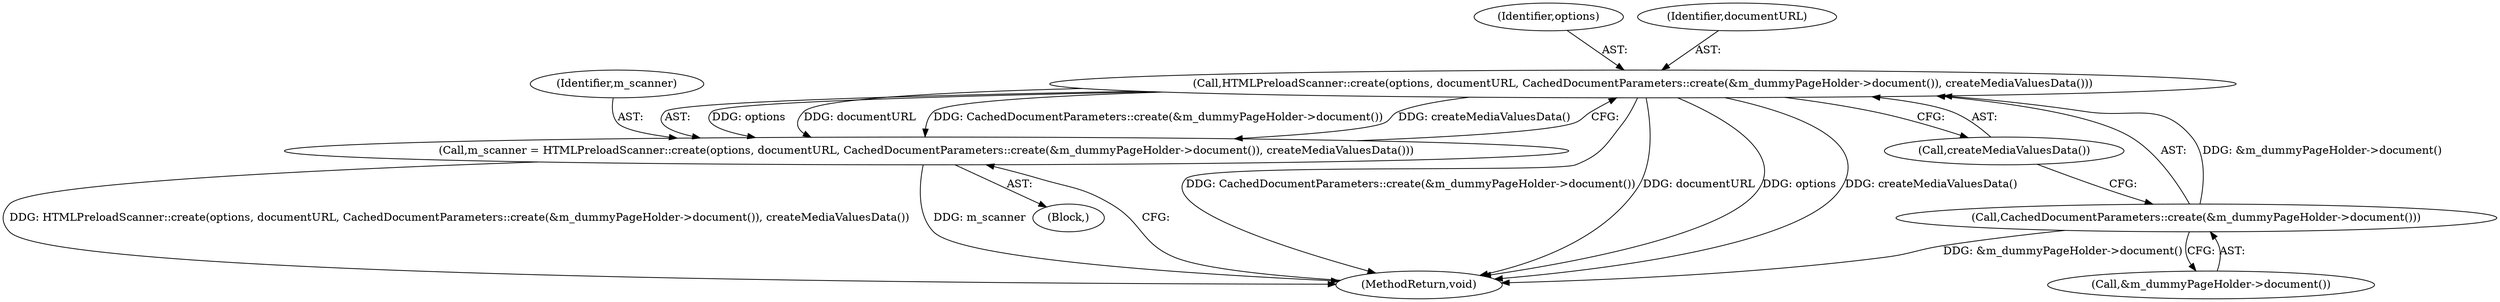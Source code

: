 digraph "0_Chrome_e49d943e9f5f90411313e64d0ae6b646edc85043_2@API" {
"1000123" [label="(Call,HTMLPreloadScanner::create(options, documentURL, CachedDocumentParameters::create(&m_dummyPageHolder->document()), createMediaValuesData()))"];
"1000126" [label="(Call,CachedDocumentParameters::create(&m_dummyPageHolder->document()))"];
"1000121" [label="(Call,m_scanner = HTMLPreloadScanner::create(options, documentURL, CachedDocumentParameters::create(&m_dummyPageHolder->document()), createMediaValuesData()))"];
"1000130" [label="(MethodReturn,void)"];
"1000123" [label="(Call,HTMLPreloadScanner::create(options, documentURL, CachedDocumentParameters::create(&m_dummyPageHolder->document()), createMediaValuesData()))"];
"1000124" [label="(Identifier,options)"];
"1000104" [label="(Block,)"];
"1000127" [label="(Call,&m_dummyPageHolder->document())"];
"1000122" [label="(Identifier,m_scanner)"];
"1000125" [label="(Identifier,documentURL)"];
"1000129" [label="(Call,createMediaValuesData())"];
"1000121" [label="(Call,m_scanner = HTMLPreloadScanner::create(options, documentURL, CachedDocumentParameters::create(&m_dummyPageHolder->document()), createMediaValuesData()))"];
"1000126" [label="(Call,CachedDocumentParameters::create(&m_dummyPageHolder->document()))"];
"1000123" -> "1000121"  [label="AST: "];
"1000123" -> "1000129"  [label="CFG: "];
"1000124" -> "1000123"  [label="AST: "];
"1000125" -> "1000123"  [label="AST: "];
"1000126" -> "1000123"  [label="AST: "];
"1000129" -> "1000123"  [label="AST: "];
"1000121" -> "1000123"  [label="CFG: "];
"1000123" -> "1000130"  [label="DDG: CachedDocumentParameters::create(&m_dummyPageHolder->document())"];
"1000123" -> "1000130"  [label="DDG: documentURL"];
"1000123" -> "1000130"  [label="DDG: options"];
"1000123" -> "1000130"  [label="DDG: createMediaValuesData()"];
"1000123" -> "1000121"  [label="DDG: options"];
"1000123" -> "1000121"  [label="DDG: documentURL"];
"1000123" -> "1000121"  [label="DDG: CachedDocumentParameters::create(&m_dummyPageHolder->document())"];
"1000123" -> "1000121"  [label="DDG: createMediaValuesData()"];
"1000126" -> "1000123"  [label="DDG: &m_dummyPageHolder->document()"];
"1000126" -> "1000127"  [label="CFG: "];
"1000127" -> "1000126"  [label="AST: "];
"1000129" -> "1000126"  [label="CFG: "];
"1000126" -> "1000130"  [label="DDG: &m_dummyPageHolder->document()"];
"1000121" -> "1000104"  [label="AST: "];
"1000122" -> "1000121"  [label="AST: "];
"1000130" -> "1000121"  [label="CFG: "];
"1000121" -> "1000130"  [label="DDG: HTMLPreloadScanner::create(options, documentURL, CachedDocumentParameters::create(&m_dummyPageHolder->document()), createMediaValuesData())"];
"1000121" -> "1000130"  [label="DDG: m_scanner"];
}
